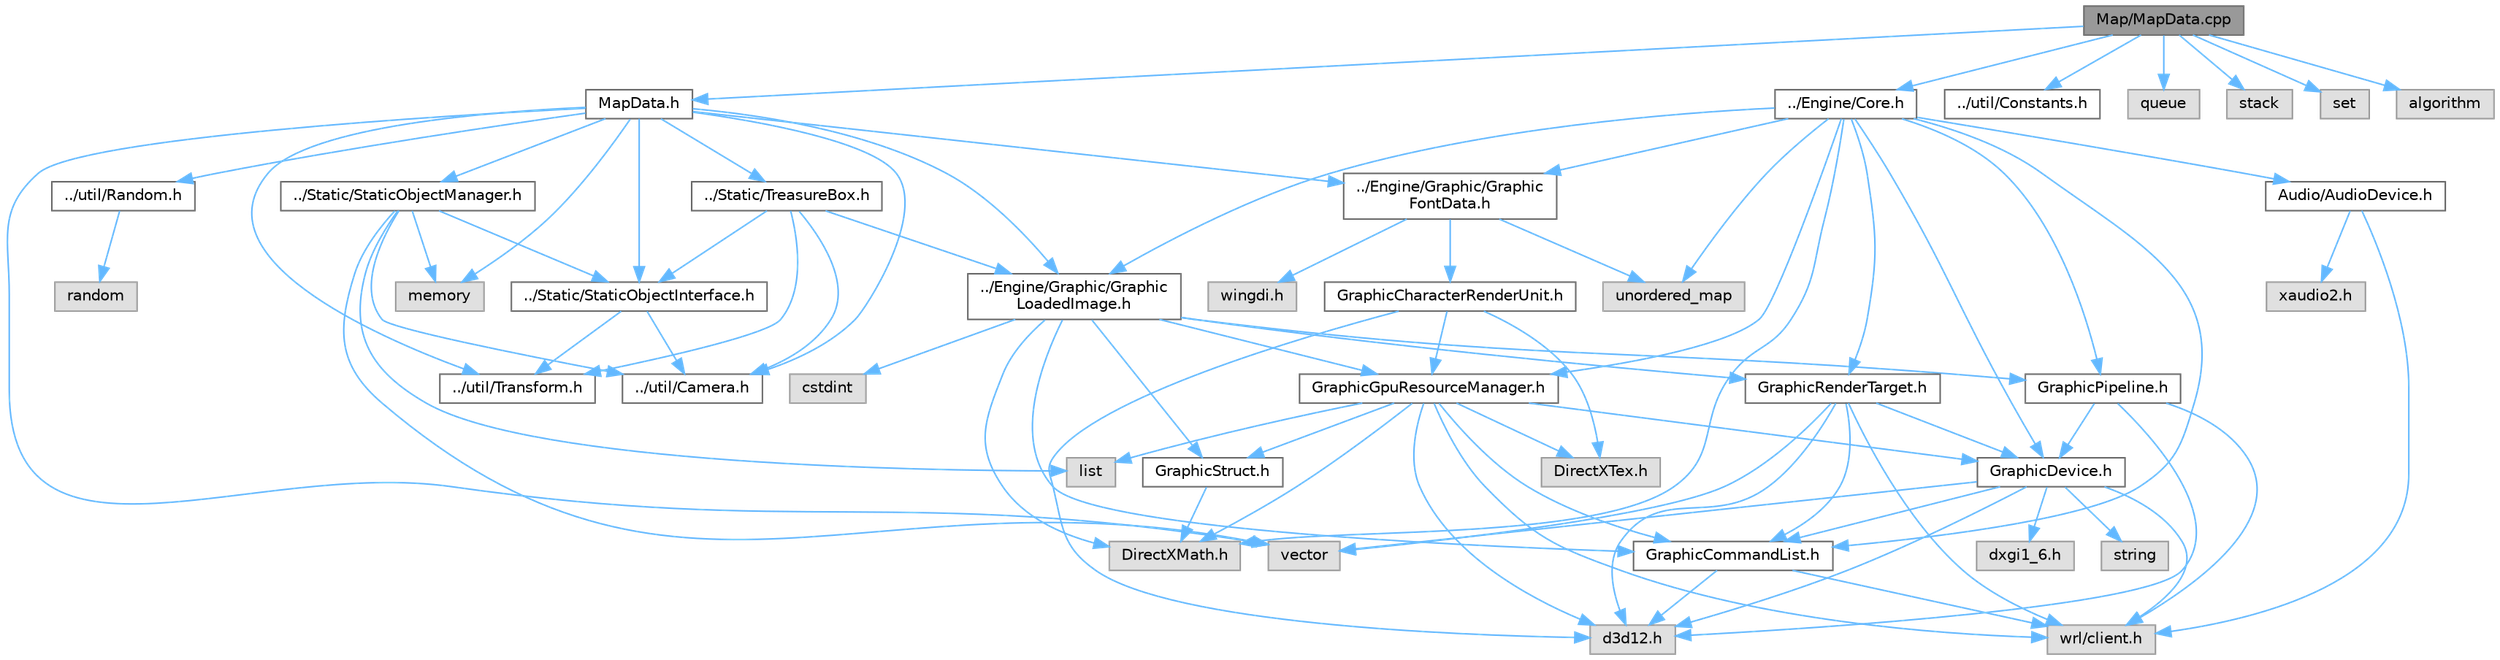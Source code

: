 digraph "Map/MapData.cpp"
{
 // LATEX_PDF_SIZE
  bgcolor="transparent";
  edge [fontname=Helvetica,fontsize=10,labelfontname=Helvetica,labelfontsize=10];
  node [fontname=Helvetica,fontsize=10,shape=box,height=0.2,width=0.4];
  Node1 [id="Node000001",label="Map/MapData.cpp",height=0.2,width=0.4,color="gray40", fillcolor="grey60", style="filled", fontcolor="black",tooltip=" "];
  Node1 -> Node2 [id="edge80_Node000001_Node000002",color="steelblue1",style="solid",tooltip=" "];
  Node2 [id="Node000002",label="MapData.h",height=0.2,width=0.4,color="grey40", fillcolor="white", style="filled",URL="$_map_data_8h.html",tooltip=" "];
  Node2 -> Node3 [id="edge81_Node000002_Node000003",color="steelblue1",style="solid",tooltip=" "];
  Node3 [id="Node000003",label="../Engine/Graphic/Graphic\lLoadedImage.h",height=0.2,width=0.4,color="grey40", fillcolor="white", style="filled",URL="$_graphic_loaded_image_8h.html",tooltip=" "];
  Node3 -> Node4 [id="edge82_Node000003_Node000004",color="steelblue1",style="solid",tooltip=" "];
  Node4 [id="Node000004",label="cstdint",height=0.2,width=0.4,color="grey60", fillcolor="#E0E0E0", style="filled",tooltip=" "];
  Node3 -> Node5 [id="edge83_Node000003_Node000005",color="steelblue1",style="solid",tooltip=" "];
  Node5 [id="Node000005",label="DirectXMath.h",height=0.2,width=0.4,color="grey60", fillcolor="#E0E0E0", style="filled",tooltip=" "];
  Node3 -> Node6 [id="edge84_Node000003_Node000006",color="steelblue1",style="solid",tooltip=" "];
  Node6 [id="Node000006",label="GraphicCommandList.h",height=0.2,width=0.4,color="grey40", fillcolor="white", style="filled",URL="$_graphic_command_list_8h.html",tooltip=" "];
  Node6 -> Node7 [id="edge85_Node000006_Node000007",color="steelblue1",style="solid",tooltip=" "];
  Node7 [id="Node000007",label="d3d12.h",height=0.2,width=0.4,color="grey60", fillcolor="#E0E0E0", style="filled",tooltip=" "];
  Node6 -> Node8 [id="edge86_Node000006_Node000008",color="steelblue1",style="solid",tooltip=" "];
  Node8 [id="Node000008",label="wrl/client.h",height=0.2,width=0.4,color="grey60", fillcolor="#E0E0E0", style="filled",tooltip=" "];
  Node3 -> Node9 [id="edge87_Node000003_Node000009",color="steelblue1",style="solid",tooltip=" "];
  Node9 [id="Node000009",label="GraphicPipeline.h",height=0.2,width=0.4,color="grey40", fillcolor="white", style="filled",URL="$_graphic_pipeline_8h.html",tooltip=" "];
  Node9 -> Node10 [id="edge88_Node000009_Node000010",color="steelblue1",style="solid",tooltip=" "];
  Node10 [id="Node000010",label="GraphicDevice.h",height=0.2,width=0.4,color="grey40", fillcolor="white", style="filled",URL="$_graphic_device_8h.html",tooltip=" "];
  Node10 -> Node7 [id="edge89_Node000010_Node000007",color="steelblue1",style="solid",tooltip=" "];
  Node10 -> Node11 [id="edge90_Node000010_Node000011",color="steelblue1",style="solid",tooltip=" "];
  Node11 [id="Node000011",label="dxgi1_6.h",height=0.2,width=0.4,color="grey60", fillcolor="#E0E0E0", style="filled",tooltip=" "];
  Node10 -> Node8 [id="edge91_Node000010_Node000008",color="steelblue1",style="solid",tooltip=" "];
  Node10 -> Node12 [id="edge92_Node000010_Node000012",color="steelblue1",style="solid",tooltip=" "];
  Node12 [id="Node000012",label="vector",height=0.2,width=0.4,color="grey60", fillcolor="#E0E0E0", style="filled",tooltip=" "];
  Node10 -> Node13 [id="edge93_Node000010_Node000013",color="steelblue1",style="solid",tooltip=" "];
  Node13 [id="Node000013",label="string",height=0.2,width=0.4,color="grey60", fillcolor="#E0E0E0", style="filled",tooltip=" "];
  Node10 -> Node6 [id="edge94_Node000010_Node000006",color="steelblue1",style="solid",tooltip=" "];
  Node9 -> Node7 [id="edge95_Node000009_Node000007",color="steelblue1",style="solid",tooltip=" "];
  Node9 -> Node8 [id="edge96_Node000009_Node000008",color="steelblue1",style="solid",tooltip=" "];
  Node3 -> Node14 [id="edge97_Node000003_Node000014",color="steelblue1",style="solid",tooltip=" "];
  Node14 [id="Node000014",label="GraphicRenderTarget.h",height=0.2,width=0.4,color="grey40", fillcolor="white", style="filled",URL="$_graphic_render_target_8h.html",tooltip=" "];
  Node14 -> Node10 [id="edge98_Node000014_Node000010",color="steelblue1",style="solid",tooltip=" "];
  Node14 -> Node6 [id="edge99_Node000014_Node000006",color="steelblue1",style="solid",tooltip=" "];
  Node14 -> Node12 [id="edge100_Node000014_Node000012",color="steelblue1",style="solid",tooltip=" "];
  Node14 -> Node7 [id="edge101_Node000014_Node000007",color="steelblue1",style="solid",tooltip=" "];
  Node14 -> Node8 [id="edge102_Node000014_Node000008",color="steelblue1",style="solid",tooltip=" "];
  Node3 -> Node15 [id="edge103_Node000003_Node000015",color="steelblue1",style="solid",tooltip=" "];
  Node15 [id="Node000015",label="GraphicGpuResourceManager.h",height=0.2,width=0.4,color="grey40", fillcolor="white", style="filled",URL="$_graphic_gpu_resource_manager_8h.html",tooltip=" "];
  Node15 -> Node10 [id="edge104_Node000015_Node000010",color="steelblue1",style="solid",tooltip=" "];
  Node15 -> Node6 [id="edge105_Node000015_Node000006",color="steelblue1",style="solid",tooltip=" "];
  Node15 -> Node16 [id="edge106_Node000015_Node000016",color="steelblue1",style="solid",tooltip=" "];
  Node16 [id="Node000016",label="GraphicStruct.h",height=0.2,width=0.4,color="grey40", fillcolor="white", style="filled",URL="$_graphic_struct_8h.html",tooltip=" "];
  Node16 -> Node5 [id="edge107_Node000016_Node000005",color="steelblue1",style="solid",tooltip=" "];
  Node15 -> Node7 [id="edge108_Node000015_Node000007",color="steelblue1",style="solid",tooltip=" "];
  Node15 -> Node5 [id="edge109_Node000015_Node000005",color="steelblue1",style="solid",tooltip=" "];
  Node15 -> Node17 [id="edge110_Node000015_Node000017",color="steelblue1",style="solid",tooltip=" "];
  Node17 [id="Node000017",label="DirectXTex.h",height=0.2,width=0.4,color="grey60", fillcolor="#E0E0E0", style="filled",tooltip=" "];
  Node15 -> Node18 [id="edge111_Node000015_Node000018",color="steelblue1",style="solid",tooltip=" "];
  Node18 [id="Node000018",label="list",height=0.2,width=0.4,color="grey60", fillcolor="#E0E0E0", style="filled",tooltip=" "];
  Node15 -> Node8 [id="edge112_Node000015_Node000008",color="steelblue1",style="solid",tooltip=" "];
  Node3 -> Node16 [id="edge113_Node000003_Node000016",color="steelblue1",style="solid",tooltip=" "];
  Node2 -> Node19 [id="edge114_Node000002_Node000019",color="steelblue1",style="solid",tooltip=" "];
  Node19 [id="Node000019",label="../Engine/Graphic/Graphic\lFontData.h",height=0.2,width=0.4,color="grey40", fillcolor="white", style="filled",URL="$_graphic_font_data_8h.html",tooltip=" "];
  Node19 -> Node20 [id="edge115_Node000019_Node000020",color="steelblue1",style="solid",tooltip=" "];
  Node20 [id="Node000020",label="GraphicCharacterRenderUnit.h",height=0.2,width=0.4,color="grey40", fillcolor="white", style="filled",URL="$_graphic_character_render_unit_8h.html",tooltip=" "];
  Node20 -> Node15 [id="edge116_Node000020_Node000015",color="steelblue1",style="solid",tooltip=" "];
  Node20 -> Node7 [id="edge117_Node000020_Node000007",color="steelblue1",style="solid",tooltip=" "];
  Node20 -> Node17 [id="edge118_Node000020_Node000017",color="steelblue1",style="solid",tooltip=" "];
  Node19 -> Node21 [id="edge119_Node000019_Node000021",color="steelblue1",style="solid",tooltip=" "];
  Node21 [id="Node000021",label="unordered_map",height=0.2,width=0.4,color="grey60", fillcolor="#E0E0E0", style="filled",tooltip=" "];
  Node19 -> Node22 [id="edge120_Node000019_Node000022",color="steelblue1",style="solid",tooltip=" "];
  Node22 [id="Node000022",label="wingdi.h",height=0.2,width=0.4,color="grey60", fillcolor="#E0E0E0", style="filled",tooltip=" "];
  Node2 -> Node23 [id="edge121_Node000002_Node000023",color="steelblue1",style="solid",tooltip=" "];
  Node23 [id="Node000023",label="../util/Camera.h",height=0.2,width=0.4,color="grey40", fillcolor="white", style="filled",URL="$_camera_8h.html",tooltip=" "];
  Node2 -> Node24 [id="edge122_Node000002_Node000024",color="steelblue1",style="solid",tooltip=" "];
  Node24 [id="Node000024",label="../util/Random.h",height=0.2,width=0.4,color="grey40", fillcolor="white", style="filled",URL="$_random_8h.html",tooltip=" "];
  Node24 -> Node25 [id="edge123_Node000024_Node000025",color="steelblue1",style="solid",tooltip=" "];
  Node25 [id="Node000025",label="random",height=0.2,width=0.4,color="grey60", fillcolor="#E0E0E0", style="filled",tooltip=" "];
  Node2 -> Node26 [id="edge124_Node000002_Node000026",color="steelblue1",style="solid",tooltip=" "];
  Node26 [id="Node000026",label="../util/Transform.h",height=0.2,width=0.4,color="grey40", fillcolor="white", style="filled",URL="$_transform_8h.html",tooltip=" "];
  Node2 -> Node27 [id="edge125_Node000002_Node000027",color="steelblue1",style="solid",tooltip=" "];
  Node27 [id="Node000027",label="../Static/StaticObjectInterface.h",height=0.2,width=0.4,color="grey40", fillcolor="white", style="filled",URL="$_static_object_interface_8h.html",tooltip=" "];
  Node27 -> Node23 [id="edge126_Node000027_Node000023",color="steelblue1",style="solid",tooltip=" "];
  Node27 -> Node26 [id="edge127_Node000027_Node000026",color="steelblue1",style="solid",tooltip=" "];
  Node2 -> Node28 [id="edge128_Node000002_Node000028",color="steelblue1",style="solid",tooltip=" "];
  Node28 [id="Node000028",label="../Static/TreasureBox.h",height=0.2,width=0.4,color="grey40", fillcolor="white", style="filled",URL="$_treasure_box_8h.html",tooltip=" "];
  Node28 -> Node26 [id="edge129_Node000028_Node000026",color="steelblue1",style="solid",tooltip=" "];
  Node28 -> Node23 [id="edge130_Node000028_Node000023",color="steelblue1",style="solid",tooltip=" "];
  Node28 -> Node3 [id="edge131_Node000028_Node000003",color="steelblue1",style="solid",tooltip=" "];
  Node28 -> Node27 [id="edge132_Node000028_Node000027",color="steelblue1",style="solid",tooltip=" "];
  Node2 -> Node29 [id="edge133_Node000002_Node000029",color="steelblue1",style="solid",tooltip=" "];
  Node29 [id="Node000029",label="../Static/StaticObjectManager.h",height=0.2,width=0.4,color="grey40", fillcolor="white", style="filled",URL="$_static_object_manager_8h.html",tooltip=" "];
  Node29 -> Node27 [id="edge134_Node000029_Node000027",color="steelblue1",style="solid",tooltip=" "];
  Node29 -> Node23 [id="edge135_Node000029_Node000023",color="steelblue1",style="solid",tooltip=" "];
  Node29 -> Node18 [id="edge136_Node000029_Node000018",color="steelblue1",style="solid",tooltip=" "];
  Node29 -> Node12 [id="edge137_Node000029_Node000012",color="steelblue1",style="solid",tooltip=" "];
  Node29 -> Node30 [id="edge138_Node000029_Node000030",color="steelblue1",style="solid",tooltip=" "];
  Node30 [id="Node000030",label="memory",height=0.2,width=0.4,color="grey60", fillcolor="#E0E0E0", style="filled",tooltip=" "];
  Node2 -> Node12 [id="edge139_Node000002_Node000012",color="steelblue1",style="solid",tooltip=" "];
  Node2 -> Node30 [id="edge140_Node000002_Node000030",color="steelblue1",style="solid",tooltip=" "];
  Node1 -> Node31 [id="edge141_Node000001_Node000031",color="steelblue1",style="solid",tooltip=" "];
  Node31 [id="Node000031",label="../Engine/Core.h",height=0.2,width=0.4,color="grey40", fillcolor="white", style="filled",URL="$_core_8h.html",tooltip=" "];
  Node31 -> Node10 [id="edge142_Node000031_Node000010",color="steelblue1",style="solid",tooltip=" "];
  Node31 -> Node6 [id="edge143_Node000031_Node000006",color="steelblue1",style="solid",tooltip=" "];
  Node31 -> Node14 [id="edge144_Node000031_Node000014",color="steelblue1",style="solid",tooltip=" "];
  Node31 -> Node9 [id="edge145_Node000031_Node000009",color="steelblue1",style="solid",tooltip=" "];
  Node31 -> Node15 [id="edge146_Node000031_Node000015",color="steelblue1",style="solid",tooltip=" "];
  Node31 -> Node3 [id="edge147_Node000031_Node000003",color="steelblue1",style="solid",tooltip=" "];
  Node31 -> Node19 [id="edge148_Node000031_Node000019",color="steelblue1",style="solid",tooltip=" "];
  Node31 -> Node32 [id="edge149_Node000031_Node000032",color="steelblue1",style="solid",tooltip=" "];
  Node32 [id="Node000032",label="Audio/AudioDevice.h",height=0.2,width=0.4,color="grey40", fillcolor="white", style="filled",URL="$_audio_device_8h.html",tooltip=" "];
  Node32 -> Node33 [id="edge150_Node000032_Node000033",color="steelblue1",style="solid",tooltip=" "];
  Node33 [id="Node000033",label="xaudio2.h",height=0.2,width=0.4,color="grey60", fillcolor="#E0E0E0", style="filled",tooltip=" "];
  Node32 -> Node8 [id="edge151_Node000032_Node000008",color="steelblue1",style="solid",tooltip=" "];
  Node31 -> Node5 [id="edge152_Node000031_Node000005",color="steelblue1",style="solid",tooltip=" "];
  Node31 -> Node21 [id="edge153_Node000031_Node000021",color="steelblue1",style="solid",tooltip=" "];
  Node1 -> Node34 [id="edge154_Node000001_Node000034",color="steelblue1",style="solid",tooltip=" "];
  Node34 [id="Node000034",label="../util/Constants.h",height=0.2,width=0.4,color="grey40", fillcolor="white", style="filled",URL="$_constants_8h.html",tooltip=" "];
  Node1 -> Node35 [id="edge155_Node000001_Node000035",color="steelblue1",style="solid",tooltip=" "];
  Node35 [id="Node000035",label="queue",height=0.2,width=0.4,color="grey60", fillcolor="#E0E0E0", style="filled",tooltip=" "];
  Node1 -> Node36 [id="edge156_Node000001_Node000036",color="steelblue1",style="solid",tooltip=" "];
  Node36 [id="Node000036",label="stack",height=0.2,width=0.4,color="grey60", fillcolor="#E0E0E0", style="filled",tooltip=" "];
  Node1 -> Node37 [id="edge157_Node000001_Node000037",color="steelblue1",style="solid",tooltip=" "];
  Node37 [id="Node000037",label="set",height=0.2,width=0.4,color="grey60", fillcolor="#E0E0E0", style="filled",tooltip=" "];
  Node1 -> Node38 [id="edge158_Node000001_Node000038",color="steelblue1",style="solid",tooltip=" "];
  Node38 [id="Node000038",label="algorithm",height=0.2,width=0.4,color="grey60", fillcolor="#E0E0E0", style="filled",tooltip=" "];
}
